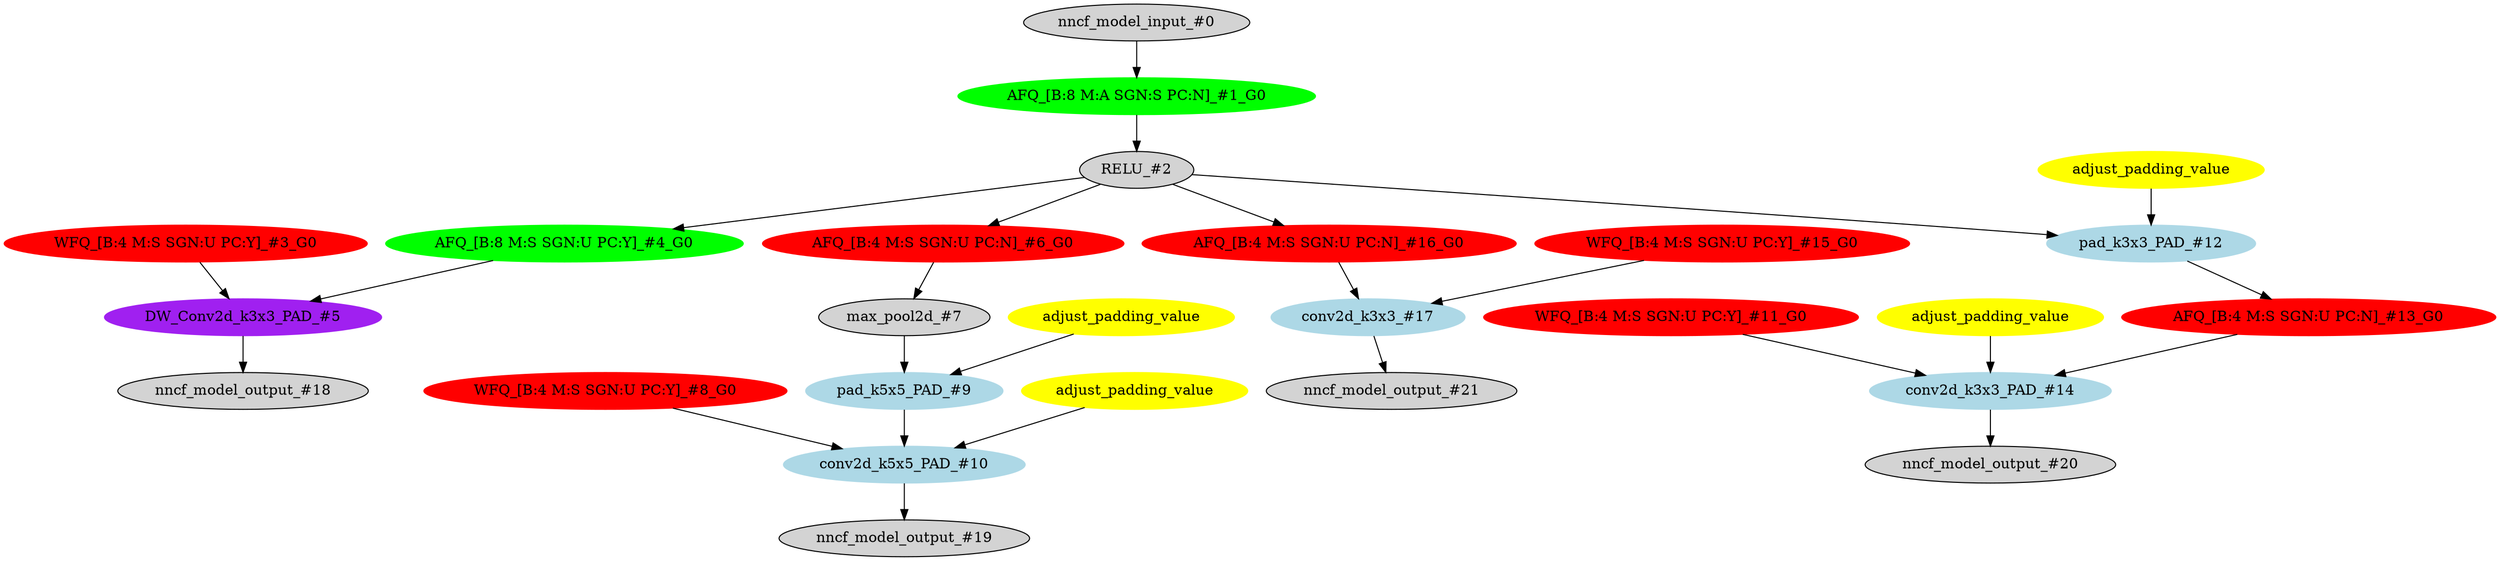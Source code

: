 strict digraph  {
"0 /nncf_model_input_0" [id=0, label="nncf_model_input_#0", style=filled, type=nncf_model_input];
"1 AsymmetricQuantizer/asymmetric_quantize_0" [color=green, id=1, label="AFQ_[B:8 M:A SGN:S PC:N]_#1_G0", style=filled, type=asymmetric_quantize];
"2 MultiBranchesModel/ReLU/RELU_0" [id=2, label="RELU_#2", style=filled, type=RELU];
"3 MultiBranchesModel/NNCFConv2d[conv_a]/ModuleDict[pre_ops]/UpdateWeight[0]/SymmetricQuantizer[op]/symmetric_quantize_0" [color=red, id=3, label="WFQ_[B:4 M:S SGN:U PC:Y]_#3_G0", style=filled, type=symmetric_quantize];
"4 MultiBranchesModel/NNCFConv2d[conv_a]/SymmetricQuantizer/symmetric_quantize_0" [color=green, id=4, label="AFQ_[B:8 M:S SGN:U PC:Y]_#4_G0", style=filled, type=symmetric_quantize];
"5 MultiBranchesModel/NNCFConv2d[conv_a]/conv2d_0" [color=purple, id=5, label="DW_Conv2d_k3x3_PAD_#5", style=filled, type=conv2d];
"6 MultiBranchesModel/MaxPool2d[max_pool_b]/SymmetricQuantizer/symmetric_quantize_0" [color=red, id=6, label="AFQ_[B:4 M:S SGN:U PC:N]_#6_G0", style=filled, type=symmetric_quantize];
"7 MultiBranchesModel/MaxPool2d[max_pool_b]/max_pool2d_0" [id=7, label="max_pool2d_#7", style=filled, type=max_pool2d];
"8 MultiBranchesModel/NNCFConv2d[conv_b]/ModuleDict[pre_ops]/UpdateWeight[1]/SymmetricQuantizer[op]/symmetric_quantize_0" [color=red, id=8, label="WFQ_[B:4 M:S SGN:U PC:Y]_#8_G0", style=filled, type=symmetric_quantize];
"9 MultiBranchesModel/NNCFConv2d[conv_b]/pad_0" [color=lightblue, id=9, label="pad_k5x5_PAD_#9", style=filled, type=pad];
"10 MultiBranchesModel/NNCFConv2d[conv_b]/conv2d_0" [color=lightblue, id=10, label="conv2d_k5x5_PAD_#10", style=filled, type=conv2d];
"11 MultiBranchesModel/NNCFConv2d[conv_c]/ModuleDict[pre_ops]/UpdateWeight[1]/SymmetricQuantizer[op]/symmetric_quantize_0" [color=red, id=11, label="WFQ_[B:4 M:S SGN:U PC:Y]_#11_G0", style=filled, type=symmetric_quantize];
"12 MultiBranchesModel/NNCFConv2d[conv_c]/pad_0" [color=lightblue, id=12, label="pad_k3x3_PAD_#12", style=filled, type=pad];
"13 MultiBranchesModel/NNCFConv2d[conv_c]/SymmetricQuantizer/symmetric_quantize_0" [color=red, id=13, label="AFQ_[B:4 M:S SGN:U PC:N]_#13_G0", style=filled, type=symmetric_quantize];
"14 MultiBranchesModel/NNCFConv2d[conv_c]/conv2d_0" [color=lightblue, id=14, label="conv2d_k3x3_PAD_#14", style=filled, type=conv2d];
"15 MultiBranchesModel/NNCFConv2d[conv_d]/ModuleDict[pre_ops]/UpdateWeight[0]/SymmetricQuantizer[op]/symmetric_quantize_0" [color=red, id=15, label="WFQ_[B:4 M:S SGN:U PC:Y]_#15_G0", style=filled, type=symmetric_quantize];
"16 MultiBranchesModel/NNCFConv2d[conv_d]/SymmetricQuantizer/symmetric_quantize_0" [color=red, id=16, label="AFQ_[B:4 M:S SGN:U PC:N]_#16_G0", style=filled, type=symmetric_quantize];
"17 MultiBranchesModel/NNCFConv2d[conv_d]/conv2d_0" [color=lightblue, id=17, label="conv2d_k3x3_#17", style=filled, type=conv2d];
"18 /nncf_model_output_0" [id=18, label="nncf_model_output_#18", style=filled, type=nncf_model_output];
"19 /nncf_model_output_1" [id=19, label="nncf_model_output_#19", style=filled, type=nncf_model_output];
"20 /nncf_model_output_2" [id=20, label="nncf_model_output_#20", style=filled, type=nncf_model_output];
"21 /nncf_model_output_3" [id=21, label="nncf_model_output_#21", style=filled, type=nncf_model_output];
"9 MultiBranchesModel/NNCFConv2d[conv_b]/pad_0_apad" [color=yellow, label=adjust_padding_value, style=filled, type=""];
"10 MultiBranchesModel/NNCFConv2d[conv_b]/conv2d_0_apad" [color=yellow, label=adjust_padding_value, style=filled, type=""];
"12 MultiBranchesModel/NNCFConv2d[conv_c]/pad_0_apad" [color=yellow, label=adjust_padding_value, style=filled, type=""];
"14 MultiBranchesModel/NNCFConv2d[conv_c]/conv2d_0_apad" [color=yellow, label=adjust_padding_value, style=filled, type=""];
"0 /nncf_model_input_0" -> "1 AsymmetricQuantizer/asymmetric_quantize_0";
"1 AsymmetricQuantizer/asymmetric_quantize_0" -> "2 MultiBranchesModel/ReLU/RELU_0";
"2 MultiBranchesModel/ReLU/RELU_0" -> "4 MultiBranchesModel/NNCFConv2d[conv_a]/SymmetricQuantizer/symmetric_quantize_0";
"2 MultiBranchesModel/ReLU/RELU_0" -> "6 MultiBranchesModel/MaxPool2d[max_pool_b]/SymmetricQuantizer/symmetric_quantize_0";
"2 MultiBranchesModel/ReLU/RELU_0" -> "12 MultiBranchesModel/NNCFConv2d[conv_c]/pad_0";
"2 MultiBranchesModel/ReLU/RELU_0" -> "16 MultiBranchesModel/NNCFConv2d[conv_d]/SymmetricQuantizer/symmetric_quantize_0";
"3 MultiBranchesModel/NNCFConv2d[conv_a]/ModuleDict[pre_ops]/UpdateWeight[0]/SymmetricQuantizer[op]/symmetric_quantize_0" -> "5 MultiBranchesModel/NNCFConv2d[conv_a]/conv2d_0";
"4 MultiBranchesModel/NNCFConv2d[conv_a]/SymmetricQuantizer/symmetric_quantize_0" -> "5 MultiBranchesModel/NNCFConv2d[conv_a]/conv2d_0";
"5 MultiBranchesModel/NNCFConv2d[conv_a]/conv2d_0" -> "18 /nncf_model_output_0";
"6 MultiBranchesModel/MaxPool2d[max_pool_b]/SymmetricQuantizer/symmetric_quantize_0" -> "7 MultiBranchesModel/MaxPool2d[max_pool_b]/max_pool2d_0";
"7 MultiBranchesModel/MaxPool2d[max_pool_b]/max_pool2d_0" -> "9 MultiBranchesModel/NNCFConv2d[conv_b]/pad_0";
"8 MultiBranchesModel/NNCFConv2d[conv_b]/ModuleDict[pre_ops]/UpdateWeight[1]/SymmetricQuantizer[op]/symmetric_quantize_0" -> "10 MultiBranchesModel/NNCFConv2d[conv_b]/conv2d_0";
"9 MultiBranchesModel/NNCFConv2d[conv_b]/pad_0" -> "10 MultiBranchesModel/NNCFConv2d[conv_b]/conv2d_0";
"10 MultiBranchesModel/NNCFConv2d[conv_b]/conv2d_0" -> "19 /nncf_model_output_1";
"11 MultiBranchesModel/NNCFConv2d[conv_c]/ModuleDict[pre_ops]/UpdateWeight[1]/SymmetricQuantizer[op]/symmetric_quantize_0" -> "14 MultiBranchesModel/NNCFConv2d[conv_c]/conv2d_0";
"12 MultiBranchesModel/NNCFConv2d[conv_c]/pad_0" -> "13 MultiBranchesModel/NNCFConv2d[conv_c]/SymmetricQuantizer/symmetric_quantize_0";
"13 MultiBranchesModel/NNCFConv2d[conv_c]/SymmetricQuantizer/symmetric_quantize_0" -> "14 MultiBranchesModel/NNCFConv2d[conv_c]/conv2d_0";
"14 MultiBranchesModel/NNCFConv2d[conv_c]/conv2d_0" -> "20 /nncf_model_output_2";
"15 MultiBranchesModel/NNCFConv2d[conv_d]/ModuleDict[pre_ops]/UpdateWeight[0]/SymmetricQuantizer[op]/symmetric_quantize_0" -> "17 MultiBranchesModel/NNCFConv2d[conv_d]/conv2d_0";
"16 MultiBranchesModel/NNCFConv2d[conv_d]/SymmetricQuantizer/symmetric_quantize_0" -> "17 MultiBranchesModel/NNCFConv2d[conv_d]/conv2d_0";
"17 MultiBranchesModel/NNCFConv2d[conv_d]/conv2d_0" -> "21 /nncf_model_output_3";
"9 MultiBranchesModel/NNCFConv2d[conv_b]/pad_0_apad" -> "9 MultiBranchesModel/NNCFConv2d[conv_b]/pad_0";
"10 MultiBranchesModel/NNCFConv2d[conv_b]/conv2d_0_apad" -> "10 MultiBranchesModel/NNCFConv2d[conv_b]/conv2d_0";
"12 MultiBranchesModel/NNCFConv2d[conv_c]/pad_0_apad" -> "12 MultiBranchesModel/NNCFConv2d[conv_c]/pad_0";
"14 MultiBranchesModel/NNCFConv2d[conv_c]/conv2d_0_apad" -> "14 MultiBranchesModel/NNCFConv2d[conv_c]/conv2d_0";
}
